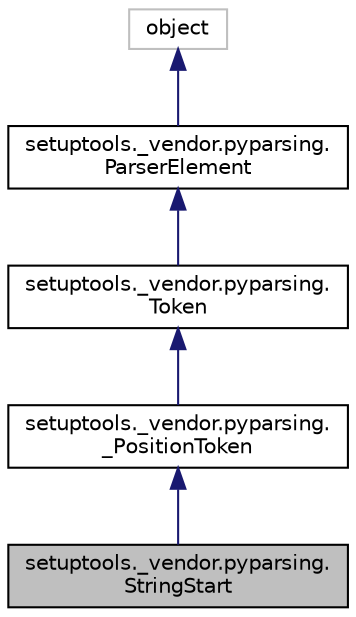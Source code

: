 digraph "setuptools._vendor.pyparsing.StringStart"
{
 // LATEX_PDF_SIZE
  edge [fontname="Helvetica",fontsize="10",labelfontname="Helvetica",labelfontsize="10"];
  node [fontname="Helvetica",fontsize="10",shape=record];
  Node1 [label="setuptools._vendor.pyparsing.\lStringStart",height=0.2,width=0.4,color="black", fillcolor="grey75", style="filled", fontcolor="black",tooltip=" "];
  Node2 -> Node1 [dir="back",color="midnightblue",fontsize="10",style="solid",fontname="Helvetica"];
  Node2 [label="setuptools._vendor.pyparsing.\l_PositionToken",height=0.2,width=0.4,color="black", fillcolor="white", style="filled",URL="$classsetuptools_1_1__vendor_1_1pyparsing_1_1___position_token.html",tooltip=" "];
  Node3 -> Node2 [dir="back",color="midnightblue",fontsize="10",style="solid",fontname="Helvetica"];
  Node3 [label="setuptools._vendor.pyparsing.\lToken",height=0.2,width=0.4,color="black", fillcolor="white", style="filled",URL="$classsetuptools_1_1__vendor_1_1pyparsing_1_1_token.html",tooltip=" "];
  Node4 -> Node3 [dir="back",color="midnightblue",fontsize="10",style="solid",fontname="Helvetica"];
  Node4 [label="setuptools._vendor.pyparsing.\lParserElement",height=0.2,width=0.4,color="black", fillcolor="white", style="filled",URL="$classsetuptools_1_1__vendor_1_1pyparsing_1_1_parser_element.html",tooltip=" "];
  Node5 -> Node4 [dir="back",color="midnightblue",fontsize="10",style="solid",fontname="Helvetica"];
  Node5 [label="object",height=0.2,width=0.4,color="grey75", fillcolor="white", style="filled",tooltip=" "];
}
